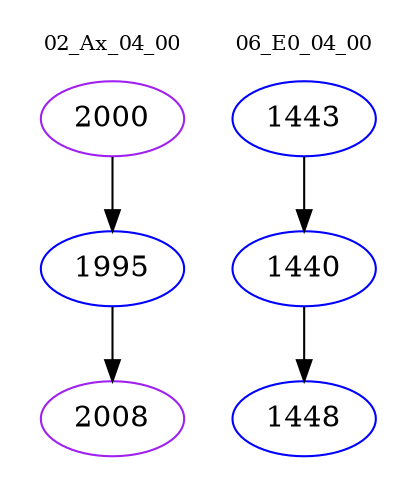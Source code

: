 digraph{
subgraph cluster_0 {
color = white
label = "02_Ax_04_00";
fontsize=10;
T0_2000 [label="2000", color="purple"]
T0_2000 -> T0_1995 [color="black"]
T0_1995 [label="1995", color="blue"]
T0_1995 -> T0_2008 [color="black"]
T0_2008 [label="2008", color="purple"]
}
subgraph cluster_1 {
color = white
label = "06_E0_04_00";
fontsize=10;
T1_1443 [label="1443", color="blue"]
T1_1443 -> T1_1440 [color="black"]
T1_1440 [label="1440", color="blue"]
T1_1440 -> T1_1448 [color="black"]
T1_1448 [label="1448", color="blue"]
}
}
